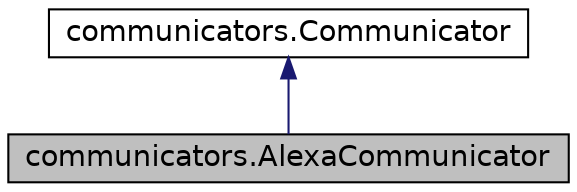 digraph "communicators.AlexaCommunicator"
{
  edge [fontname="Helvetica",fontsize="14",labelfontname="Helvetica",labelfontsize="14"];
  node [fontname="Helvetica",fontsize="14",shape=record];
  Node1 [label="communicators.AlexaCommunicator",height=0.2,width=0.4,color="black", fillcolor="grey75", style="filled" fontcolor="black"];
  Node2 -> Node1 [dir="back",color="midnightblue",fontsize="14",style="solid",fontname="Helvetica"];
  Node2 [label="communicators.Communicator",height=0.2,width=0.4,color="black", fillcolor="white", style="filled",URL="$classcommunicators_1_1Communicator.html"];
}
